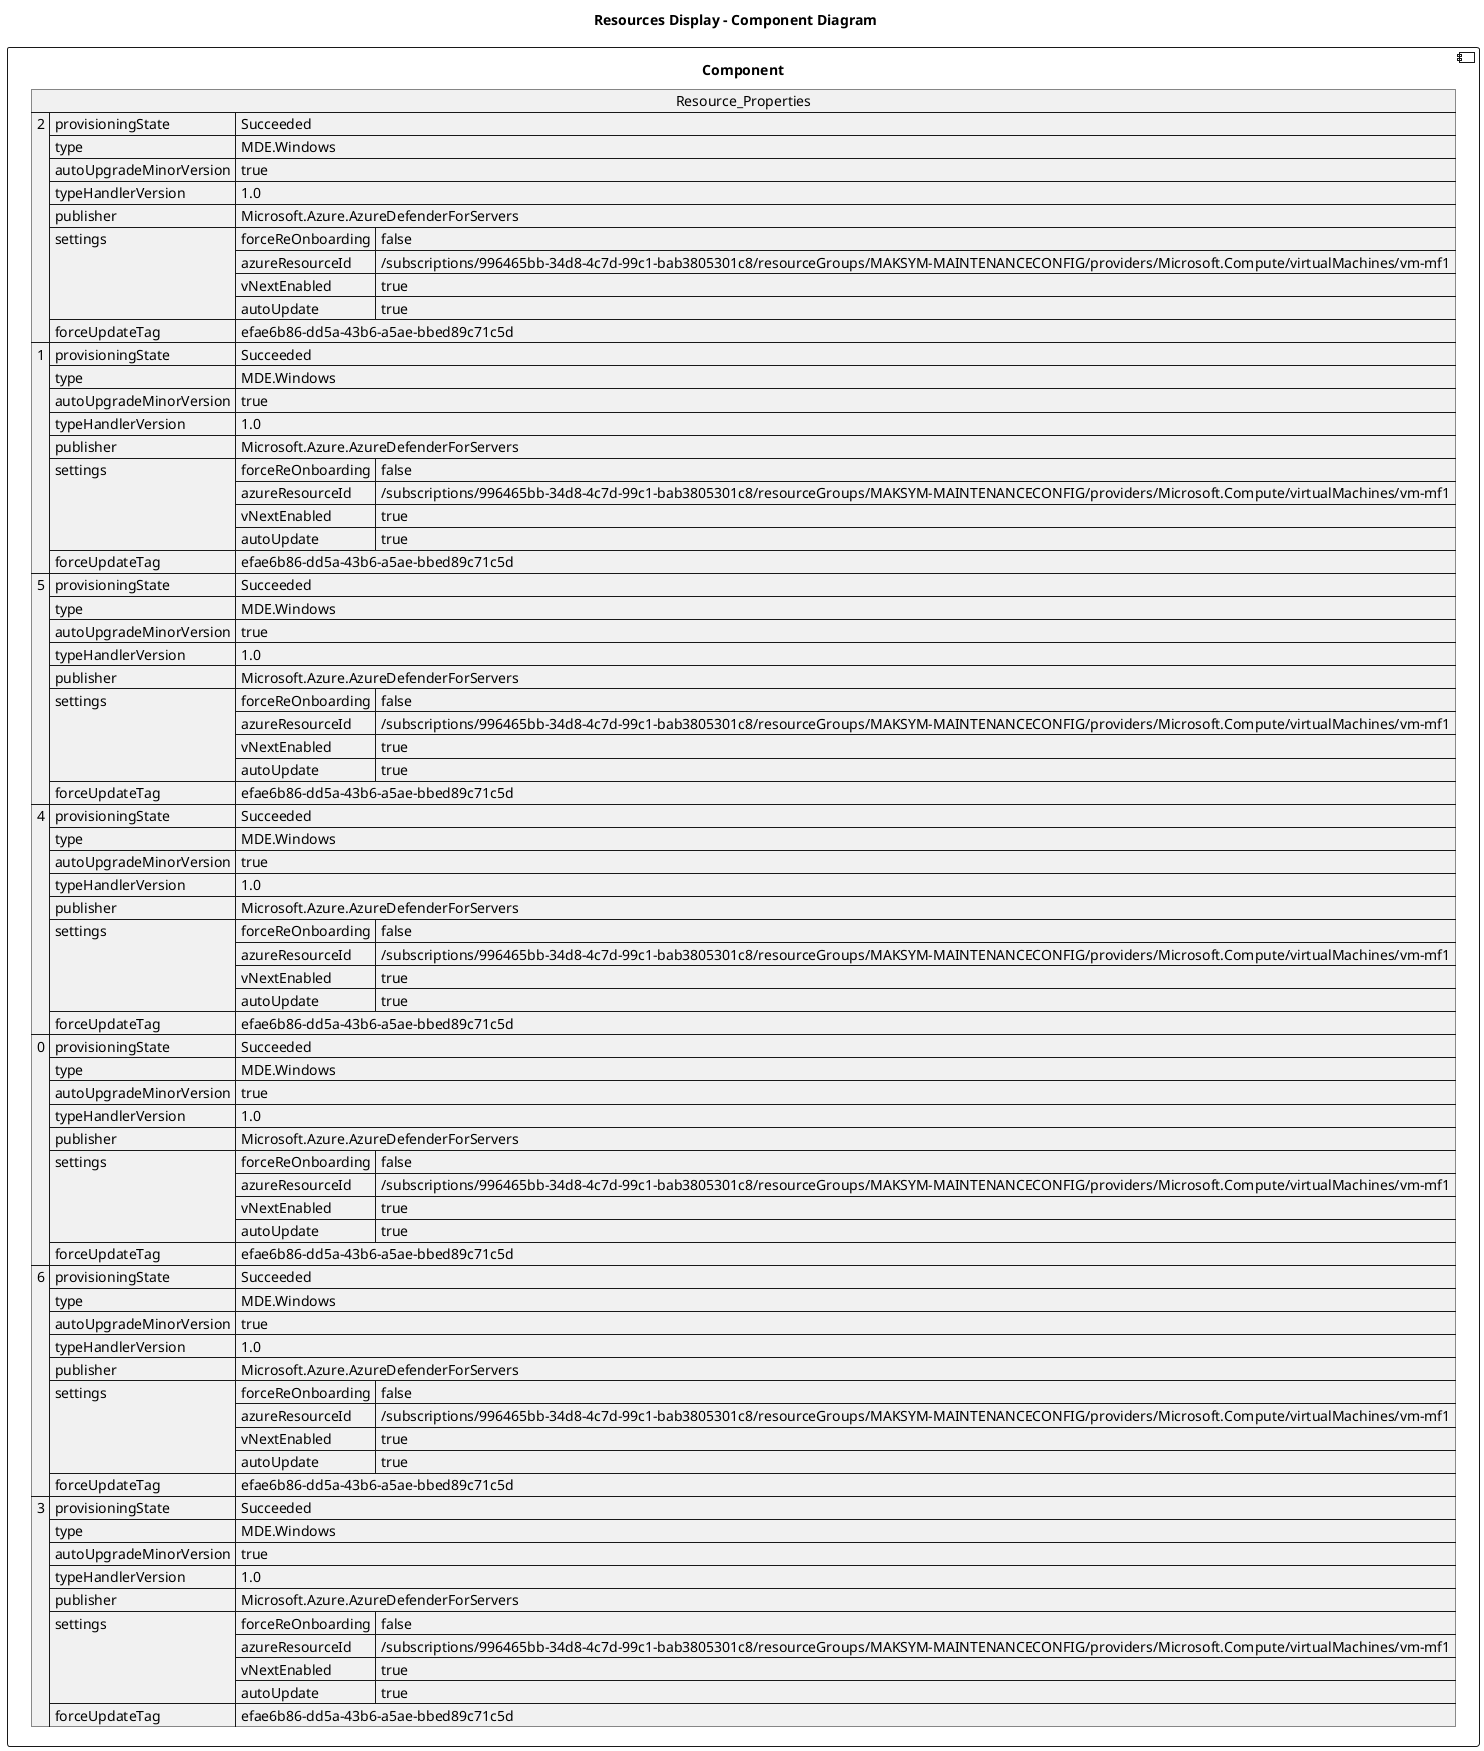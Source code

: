 @startuml

title Resources Display - Component Diagram

component Component {

json  Resource_Properties {
  "2": {
    "provisioningState": "Succeeded",
    "type": "MDE.Windows",
    "autoUpgradeMinorVersion": true,
    "typeHandlerVersion": "1.0",
    "publisher": "Microsoft.Azure.AzureDefenderForServers",
    "settings": {
      "forceReOnboarding": false,
      "azureResourceId": "/subscriptions/996465bb-34d8-4c7d-99c1-bab3805301c8/resourceGroups/MAKSYM-MAINTENANCECONFIG/providers/Microsoft.Compute/virtualMachines/vm-mf1",
      "vNextEnabled": true,
      "autoUpdate": true
    },
    "forceUpdateTag": "efae6b86-dd5a-43b6-a5ae-bbed89c71c5d"
  },
  "1": {
    "provisioningState": "Succeeded",
    "type": "MDE.Windows",
    "autoUpgradeMinorVersion": true,
    "typeHandlerVersion": "1.0",
    "publisher": "Microsoft.Azure.AzureDefenderForServers",
    "settings": {
      "forceReOnboarding": false,
      "azureResourceId": "/subscriptions/996465bb-34d8-4c7d-99c1-bab3805301c8/resourceGroups/MAKSYM-MAINTENANCECONFIG/providers/Microsoft.Compute/virtualMachines/vm-mf1",
      "vNextEnabled": true,
      "autoUpdate": true
    },
    "forceUpdateTag": "efae6b86-dd5a-43b6-a5ae-bbed89c71c5d"
  },
  "5": {
    "provisioningState": "Succeeded",
    "type": "MDE.Windows",
    "autoUpgradeMinorVersion": true,
    "typeHandlerVersion": "1.0",
    "publisher": "Microsoft.Azure.AzureDefenderForServers",
    "settings": {
      "forceReOnboarding": false,
      "azureResourceId": "/subscriptions/996465bb-34d8-4c7d-99c1-bab3805301c8/resourceGroups/MAKSYM-MAINTENANCECONFIG/providers/Microsoft.Compute/virtualMachines/vm-mf1",
      "vNextEnabled": true,
      "autoUpdate": true
    },
    "forceUpdateTag": "efae6b86-dd5a-43b6-a5ae-bbed89c71c5d"
  },
  "4": {
    "provisioningState": "Succeeded",
    "type": "MDE.Windows",
    "autoUpgradeMinorVersion": true,
    "typeHandlerVersion": "1.0",
    "publisher": "Microsoft.Azure.AzureDefenderForServers",
    "settings": {
      "forceReOnboarding": false,
      "azureResourceId": "/subscriptions/996465bb-34d8-4c7d-99c1-bab3805301c8/resourceGroups/MAKSYM-MAINTENANCECONFIG/providers/Microsoft.Compute/virtualMachines/vm-mf1",
      "vNextEnabled": true,
      "autoUpdate": true
    },
    "forceUpdateTag": "efae6b86-dd5a-43b6-a5ae-bbed89c71c5d"
  },
  "0": {
    "provisioningState": "Succeeded",
    "type": "MDE.Windows",
    "autoUpgradeMinorVersion": true,
    "typeHandlerVersion": "1.0",
    "publisher": "Microsoft.Azure.AzureDefenderForServers",
    "settings": {
      "forceReOnboarding": false,
      "azureResourceId": "/subscriptions/996465bb-34d8-4c7d-99c1-bab3805301c8/resourceGroups/MAKSYM-MAINTENANCECONFIG/providers/Microsoft.Compute/virtualMachines/vm-mf1",
      "vNextEnabled": true,
      "autoUpdate": true
    },
    "forceUpdateTag": "efae6b86-dd5a-43b6-a5ae-bbed89c71c5d"
  },
  "6": {
    "provisioningState": "Succeeded",
    "type": "MDE.Windows",
    "autoUpgradeMinorVersion": true,
    "typeHandlerVersion": "1.0",
    "publisher": "Microsoft.Azure.AzureDefenderForServers",
    "settings": {
      "forceReOnboarding": false,
      "azureResourceId": "/subscriptions/996465bb-34d8-4c7d-99c1-bab3805301c8/resourceGroups/MAKSYM-MAINTENANCECONFIG/providers/Microsoft.Compute/virtualMachines/vm-mf1",
      "vNextEnabled": true,
      "autoUpdate": true
    },
    "forceUpdateTag": "efae6b86-dd5a-43b6-a5ae-bbed89c71c5d"
  },
  "3": {
    "provisioningState": "Succeeded",
    "type": "MDE.Windows",
    "autoUpgradeMinorVersion": true,
    "typeHandlerVersion": "1.0",
    "publisher": "Microsoft.Azure.AzureDefenderForServers",
    "settings": {
      "forceReOnboarding": false,
      "azureResourceId": "/subscriptions/996465bb-34d8-4c7d-99c1-bab3805301c8/resourceGroups/MAKSYM-MAINTENANCECONFIG/providers/Microsoft.Compute/virtualMachines/vm-mf1",
      "vNextEnabled": true,
      "autoUpdate": true
    },
    "forceUpdateTag": "efae6b86-dd5a-43b6-a5ae-bbed89c71c5d"
  }
}
}
@enduml
